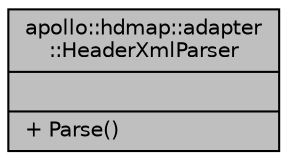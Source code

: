 digraph "apollo::hdmap::adapter::HeaderXmlParser"
{
  edge [fontname="Helvetica",fontsize="10",labelfontname="Helvetica",labelfontsize="10"];
  node [fontname="Helvetica",fontsize="10",shape=record];
  Node1 [label="{apollo::hdmap::adapter\l::HeaderXmlParser\n||+ Parse()\l}",height=0.2,width=0.4,color="black", fillcolor="grey75", style="filled" fontcolor="black"];
}

